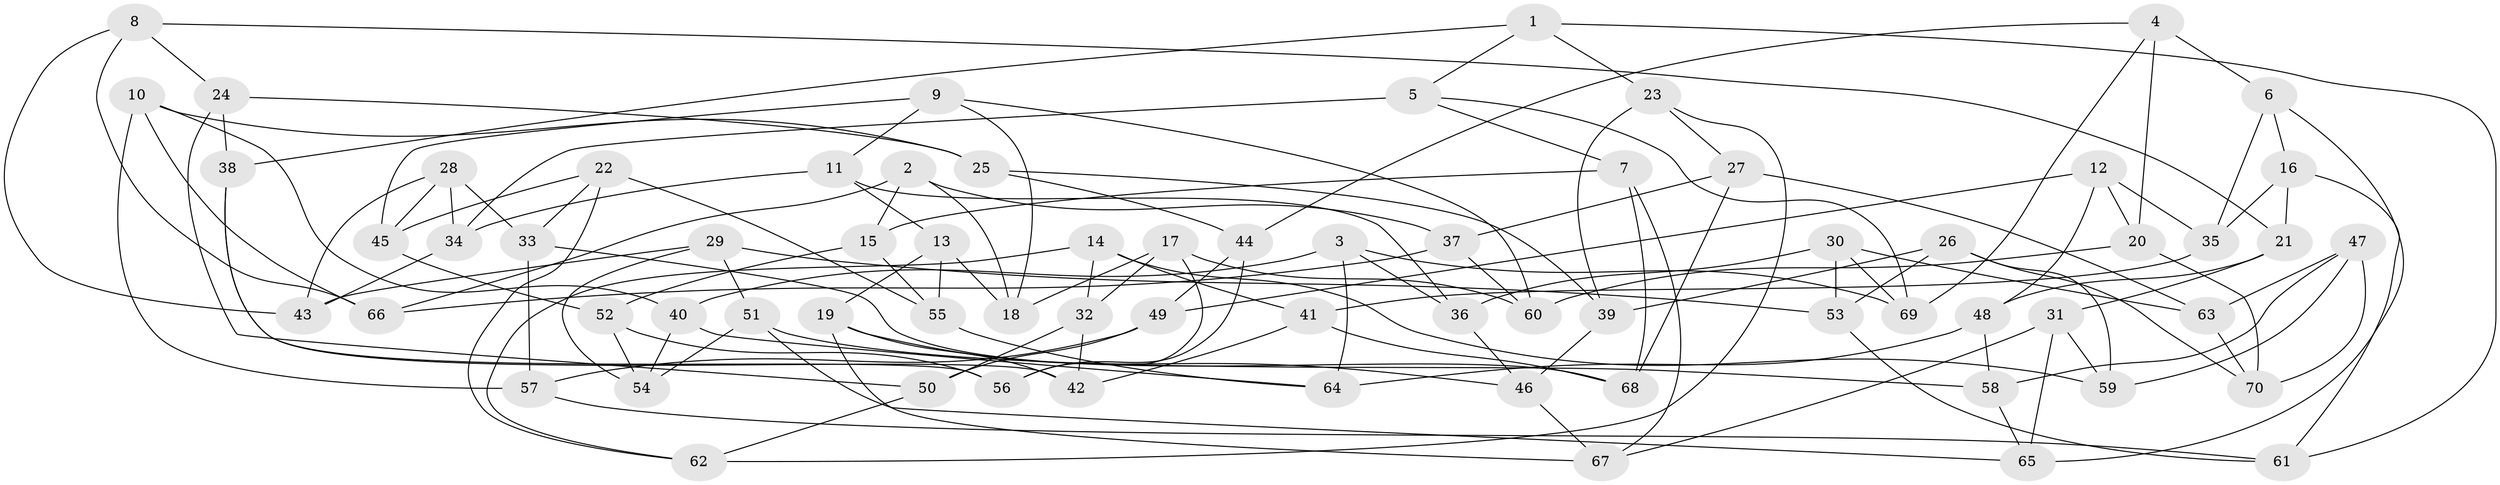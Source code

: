 // Generated by graph-tools (version 1.1) at 2025/02/03/09/25 03:02:55]
// undirected, 70 vertices, 140 edges
graph export_dot {
graph [start="1"]
  node [color=gray90,style=filled];
  1;
  2;
  3;
  4;
  5;
  6;
  7;
  8;
  9;
  10;
  11;
  12;
  13;
  14;
  15;
  16;
  17;
  18;
  19;
  20;
  21;
  22;
  23;
  24;
  25;
  26;
  27;
  28;
  29;
  30;
  31;
  32;
  33;
  34;
  35;
  36;
  37;
  38;
  39;
  40;
  41;
  42;
  43;
  44;
  45;
  46;
  47;
  48;
  49;
  50;
  51;
  52;
  53;
  54;
  55;
  56;
  57;
  58;
  59;
  60;
  61;
  62;
  63;
  64;
  65;
  66;
  67;
  68;
  69;
  70;
  1 -- 5;
  1 -- 38;
  1 -- 23;
  1 -- 61;
  2 -- 15;
  2 -- 37;
  2 -- 66;
  2 -- 18;
  3 -- 40;
  3 -- 36;
  3 -- 64;
  3 -- 69;
  4 -- 44;
  4 -- 69;
  4 -- 20;
  4 -- 6;
  5 -- 7;
  5 -- 69;
  5 -- 34;
  6 -- 16;
  6 -- 35;
  6 -- 65;
  7 -- 15;
  7 -- 68;
  7 -- 67;
  8 -- 66;
  8 -- 21;
  8 -- 24;
  8 -- 43;
  9 -- 45;
  9 -- 11;
  9 -- 60;
  9 -- 18;
  10 -- 57;
  10 -- 66;
  10 -- 25;
  10 -- 40;
  11 -- 36;
  11 -- 34;
  11 -- 13;
  12 -- 48;
  12 -- 35;
  12 -- 49;
  12 -- 20;
  13 -- 55;
  13 -- 18;
  13 -- 19;
  14 -- 41;
  14 -- 62;
  14 -- 59;
  14 -- 32;
  15 -- 55;
  15 -- 52;
  16 -- 35;
  16 -- 21;
  16 -- 61;
  17 -- 18;
  17 -- 32;
  17 -- 56;
  17 -- 60;
  19 -- 67;
  19 -- 46;
  19 -- 42;
  20 -- 60;
  20 -- 70;
  21 -- 48;
  21 -- 31;
  22 -- 45;
  22 -- 55;
  22 -- 33;
  22 -- 62;
  23 -- 27;
  23 -- 62;
  23 -- 39;
  24 -- 38;
  24 -- 25;
  24 -- 50;
  25 -- 39;
  25 -- 44;
  26 -- 59;
  26 -- 70;
  26 -- 39;
  26 -- 53;
  27 -- 63;
  27 -- 37;
  27 -- 68;
  28 -- 45;
  28 -- 34;
  28 -- 43;
  28 -- 33;
  29 -- 53;
  29 -- 54;
  29 -- 51;
  29 -- 43;
  30 -- 63;
  30 -- 36;
  30 -- 69;
  30 -- 53;
  31 -- 59;
  31 -- 65;
  31 -- 67;
  32 -- 42;
  32 -- 50;
  33 -- 68;
  33 -- 57;
  34 -- 43;
  35 -- 41;
  36 -- 46;
  37 -- 60;
  37 -- 66;
  38 -- 56;
  38 -- 42;
  39 -- 46;
  40 -- 64;
  40 -- 54;
  41 -- 68;
  41 -- 42;
  44 -- 56;
  44 -- 49;
  45 -- 52;
  46 -- 67;
  47 -- 59;
  47 -- 70;
  47 -- 58;
  47 -- 63;
  48 -- 58;
  48 -- 64;
  49 -- 57;
  49 -- 50;
  50 -- 62;
  51 -- 65;
  51 -- 58;
  51 -- 54;
  52 -- 56;
  52 -- 54;
  53 -- 61;
  55 -- 64;
  57 -- 61;
  58 -- 65;
  63 -- 70;
}
